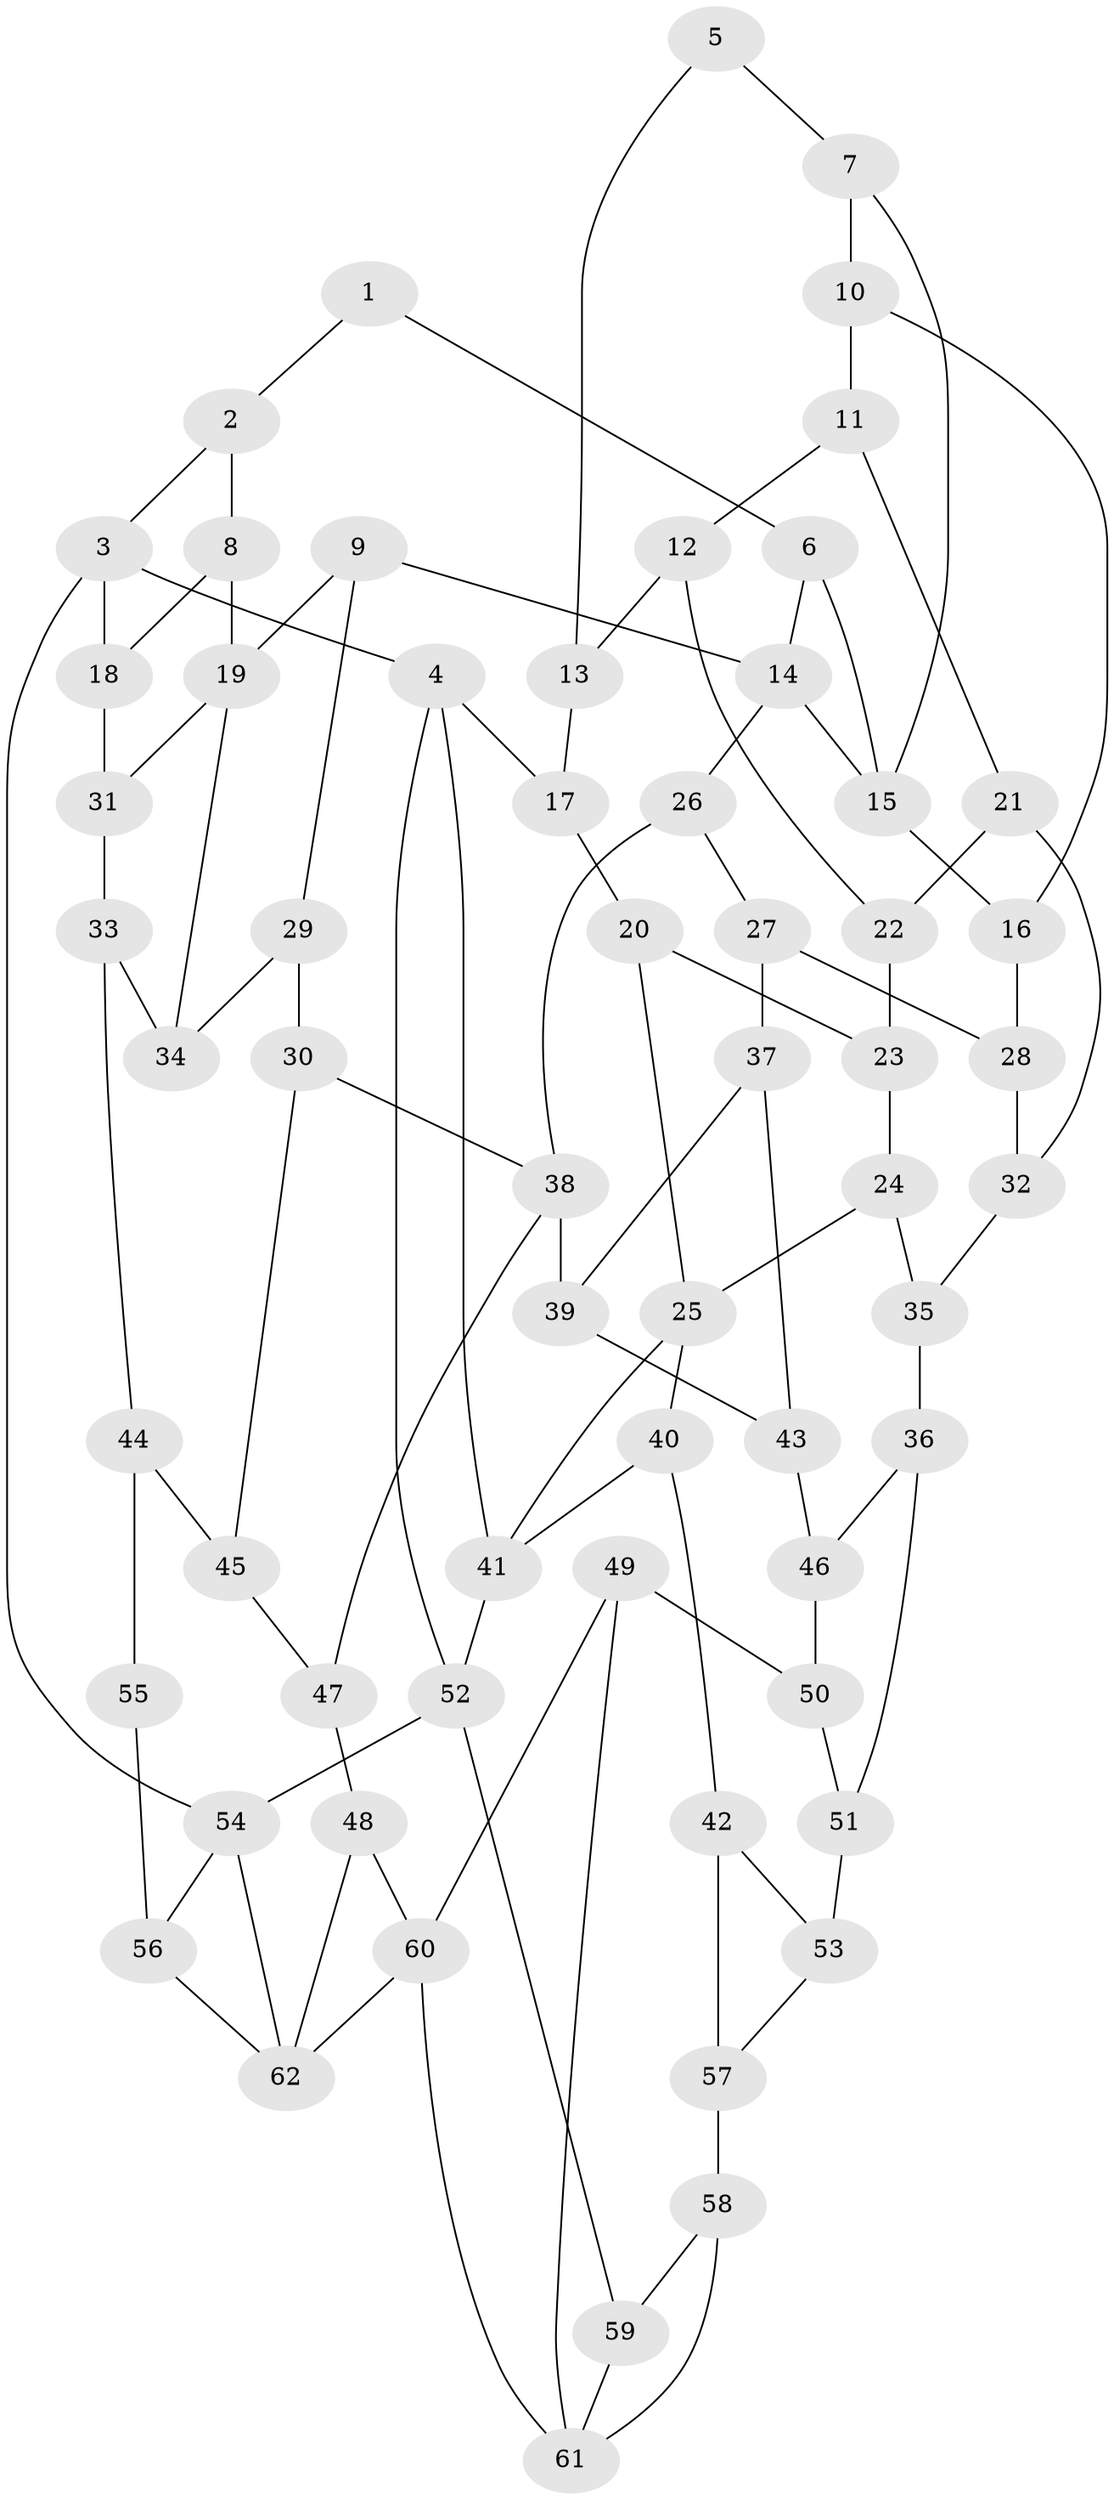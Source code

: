 // original degree distribution, {3: 0.022727272727272728, 4: 0.2727272727272727, 6: 0.25, 5: 0.45454545454545453}
// Generated by graph-tools (version 1.1) at 2025/38/03/04/25 23:38:37]
// undirected, 62 vertices, 98 edges
graph export_dot {
  node [color=gray90,style=filled];
  1;
  2;
  3;
  4;
  5;
  6;
  7;
  8;
  9;
  10;
  11;
  12;
  13;
  14;
  15;
  16;
  17;
  18;
  19;
  20;
  21;
  22;
  23;
  24;
  25;
  26;
  27;
  28;
  29;
  30;
  31;
  32;
  33;
  34;
  35;
  36;
  37;
  38;
  39;
  40;
  41;
  42;
  43;
  44;
  45;
  46;
  47;
  48;
  49;
  50;
  51;
  52;
  53;
  54;
  55;
  56;
  57;
  58;
  59;
  60;
  61;
  62;
  1 -- 2 [weight=1.0];
  1 -- 6 [weight=1.0];
  2 -- 3 [weight=1.0];
  2 -- 8 [weight=1.0];
  3 -- 4 [weight=1.0];
  3 -- 18 [weight=1.0];
  3 -- 54 [weight=1.0];
  4 -- 17 [weight=1.0];
  4 -- 41 [weight=1.0];
  4 -- 52 [weight=1.0];
  5 -- 7 [weight=1.0];
  5 -- 13 [weight=1.0];
  6 -- 14 [weight=1.0];
  6 -- 15 [weight=1.0];
  7 -- 10 [weight=1.0];
  7 -- 15 [weight=1.0];
  8 -- 18 [weight=1.0];
  8 -- 19 [weight=1.0];
  9 -- 14 [weight=1.0];
  9 -- 19 [weight=1.0];
  9 -- 29 [weight=1.0];
  10 -- 11 [weight=1.0];
  10 -- 16 [weight=1.0];
  11 -- 12 [weight=1.0];
  11 -- 21 [weight=1.0];
  12 -- 13 [weight=1.0];
  12 -- 22 [weight=1.0];
  13 -- 17 [weight=2.0];
  14 -- 15 [weight=1.0];
  14 -- 26 [weight=1.0];
  15 -- 16 [weight=1.0];
  16 -- 28 [weight=1.0];
  17 -- 20 [weight=1.0];
  18 -- 31 [weight=2.0];
  19 -- 31 [weight=1.0];
  19 -- 34 [weight=1.0];
  20 -- 23 [weight=1.0];
  20 -- 25 [weight=1.0];
  21 -- 22 [weight=1.0];
  21 -- 32 [weight=1.0];
  22 -- 23 [weight=2.0];
  23 -- 24 [weight=1.0];
  24 -- 25 [weight=1.0];
  24 -- 35 [weight=1.0];
  25 -- 40 [weight=1.0];
  25 -- 41 [weight=1.0];
  26 -- 27 [weight=1.0];
  26 -- 38 [weight=1.0];
  27 -- 28 [weight=1.0];
  27 -- 37 [weight=2.0];
  28 -- 32 [weight=1.0];
  29 -- 30 [weight=1.0];
  29 -- 34 [weight=1.0];
  30 -- 38 [weight=1.0];
  30 -- 45 [weight=1.0];
  31 -- 33 [weight=1.0];
  32 -- 35 [weight=1.0];
  33 -- 34 [weight=1.0];
  33 -- 44 [weight=1.0];
  35 -- 36 [weight=1.0];
  36 -- 46 [weight=1.0];
  36 -- 51 [weight=1.0];
  37 -- 39 [weight=1.0];
  37 -- 43 [weight=1.0];
  38 -- 39 [weight=1.0];
  38 -- 47 [weight=1.0];
  39 -- 43 [weight=1.0];
  40 -- 41 [weight=1.0];
  40 -- 42 [weight=1.0];
  41 -- 52 [weight=1.0];
  42 -- 53 [weight=1.0];
  42 -- 57 [weight=1.0];
  43 -- 46 [weight=2.0];
  44 -- 45 [weight=1.0];
  44 -- 55 [weight=2.0];
  45 -- 47 [weight=1.0];
  46 -- 50 [weight=1.0];
  47 -- 48 [weight=1.0];
  48 -- 60 [weight=1.0];
  48 -- 62 [weight=1.0];
  49 -- 50 [weight=1.0];
  49 -- 60 [weight=1.0];
  49 -- 61 [weight=1.0];
  50 -- 51 [weight=1.0];
  51 -- 53 [weight=2.0];
  52 -- 54 [weight=1.0];
  52 -- 59 [weight=1.0];
  53 -- 57 [weight=1.0];
  54 -- 56 [weight=1.0];
  54 -- 62 [weight=1.0];
  55 -- 56 [weight=2.0];
  56 -- 62 [weight=1.0];
  57 -- 58 [weight=2.0];
  58 -- 59 [weight=1.0];
  58 -- 61 [weight=1.0];
  59 -- 61 [weight=1.0];
  60 -- 61 [weight=1.0];
  60 -- 62 [weight=1.0];
}
